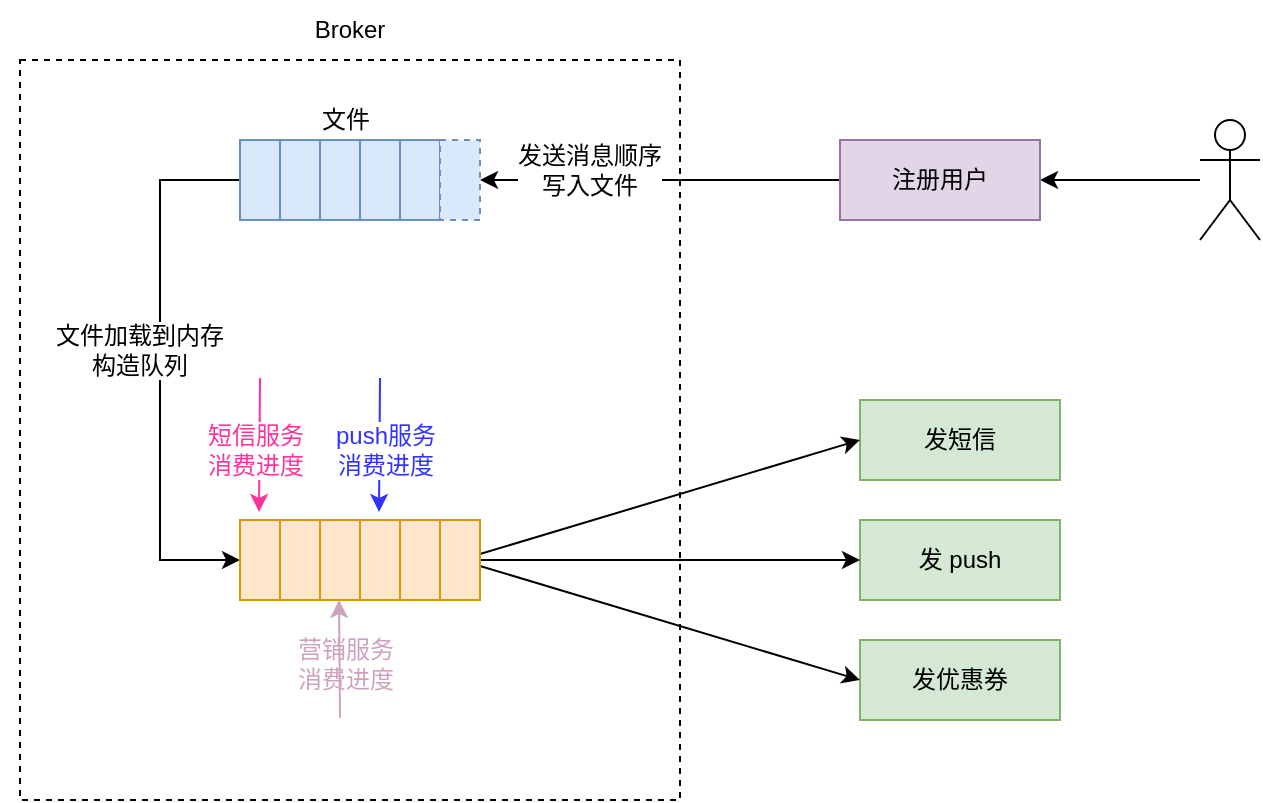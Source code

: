 <mxfile version="17.4.0" type="github">
  <diagram id="8jWHqD3x7RygeazGoGZq" name="Page-1">
    <mxGraphModel dx="1833" dy="988" grid="1" gridSize="10" guides="1" tooltips="1" connect="1" arrows="1" fold="1" page="1" pageScale="1" pageWidth="1169" pageHeight="1654" math="0" shadow="0">
      <root>
        <mxCell id="0" />
        <mxCell id="1" parent="0" />
        <mxCell id="ZXUQTXngMua6hEGJQAiq-108" value="" style="rounded=0;whiteSpace=wrap;html=1;labelBackgroundColor=default;dashed=1;fillColor=none;" vertex="1" parent="1">
          <mxGeometry x="150" y="400" width="330" height="370" as="geometry" />
        </mxCell>
        <mxCell id="ZXUQTXngMua6hEGJQAiq-2" value="发短信" style="rounded=0;whiteSpace=wrap;html=1;fillColor=#d5e8d4;strokeColor=#82b366;" vertex="1" parent="1">
          <mxGeometry x="570" y="570" width="100" height="40" as="geometry" />
        </mxCell>
        <mxCell id="ZXUQTXngMua6hEGJQAiq-3" value="发 push" style="rounded=0;whiteSpace=wrap;html=1;fillColor=#d5e8d4;strokeColor=#82b366;" vertex="1" parent="1">
          <mxGeometry x="570" y="630" width="100" height="40" as="geometry" />
        </mxCell>
        <mxCell id="ZXUQTXngMua6hEGJQAiq-4" value="发优惠券" style="rounded=0;whiteSpace=wrap;html=1;fillColor=#d5e8d4;strokeColor=#82b366;" vertex="1" parent="1">
          <mxGeometry x="570" y="690" width="100" height="40" as="geometry" />
        </mxCell>
        <mxCell id="ZXUQTXngMua6hEGJQAiq-107" style="edgeStyle=orthogonalEdgeStyle;rounded=0;jumpStyle=arc;jumpSize=13;orthogonalLoop=1;jettySize=auto;html=1;entryX=1;entryY=0.5;entryDx=0;entryDy=0;fontColor=#000000;strokeColor=#000000;" edge="1" parent="1" source="ZXUQTXngMua6hEGJQAiq-12" target="ZXUQTXngMua6hEGJQAiq-17">
          <mxGeometry relative="1" as="geometry" />
        </mxCell>
        <mxCell id="ZXUQTXngMua6hEGJQAiq-12" value="" style="shape=umlActor;verticalLabelPosition=bottom;verticalAlign=top;html=1;outlineConnect=0;" vertex="1" parent="1">
          <mxGeometry x="740" y="430" width="30" height="60" as="geometry" />
        </mxCell>
        <mxCell id="ZXUQTXngMua6hEGJQAiq-104" style="edgeStyle=orthogonalEdgeStyle;rounded=0;jumpStyle=arc;jumpSize=13;orthogonalLoop=1;jettySize=auto;html=1;entryX=1;entryY=0.5;entryDx=0;entryDy=0;fontColor=#000000;strokeColor=#000000;" edge="1" parent="1" source="ZXUQTXngMua6hEGJQAiq-17" target="ZXUQTXngMua6hEGJQAiq-82">
          <mxGeometry relative="1" as="geometry" />
        </mxCell>
        <mxCell id="ZXUQTXngMua6hEGJQAiq-17" value="注册用户" style="rounded=0;whiteSpace=wrap;html=1;fillColor=#e1d5e7;strokeColor=#9673a6;" vertex="1" parent="1">
          <mxGeometry x="560" y="440" width="100" height="40" as="geometry" />
        </mxCell>
        <mxCell id="ZXUQTXngMua6hEGJQAiq-20" value="" style="rounded=0;whiteSpace=wrap;html=1;fillColor=#ffe6cc;strokeColor=#d79b00;" vertex="1" parent="1">
          <mxGeometry x="280" y="630" width="20" height="40" as="geometry" />
        </mxCell>
        <mxCell id="ZXUQTXngMua6hEGJQAiq-21" value="" style="rounded=0;whiteSpace=wrap;html=1;fillColor=#ffe6cc;strokeColor=#d79b00;" vertex="1" parent="1">
          <mxGeometry x="300" y="630" width="20" height="40" as="geometry" />
        </mxCell>
        <mxCell id="ZXUQTXngMua6hEGJQAiq-22" value="" style="rounded=0;whiteSpace=wrap;html=1;fillColor=#ffe6cc;strokeColor=#d79b00;" vertex="1" parent="1">
          <mxGeometry x="320" y="630" width="20" height="40" as="geometry" />
        </mxCell>
        <mxCell id="ZXUQTXngMua6hEGJQAiq-23" value="" style="rounded=0;whiteSpace=wrap;html=1;fillColor=#ffe6cc;strokeColor=#d79b00;" vertex="1" parent="1">
          <mxGeometry x="340" y="630" width="20" height="40" as="geometry" />
        </mxCell>
        <mxCell id="ZXUQTXngMua6hEGJQAiq-118" style="rounded=0;jumpStyle=arc;jumpSize=13;orthogonalLoop=1;jettySize=auto;html=1;entryX=0;entryY=0.5;entryDx=0;entryDy=0;fontColor=#000000;strokeColor=#000000;" edge="1" parent="1" source="ZXUQTXngMua6hEGJQAiq-24" target="ZXUQTXngMua6hEGJQAiq-2">
          <mxGeometry relative="1" as="geometry" />
        </mxCell>
        <mxCell id="ZXUQTXngMua6hEGJQAiq-119" style="edgeStyle=none;rounded=0;jumpStyle=arc;jumpSize=13;orthogonalLoop=1;jettySize=auto;html=1;entryX=0;entryY=0.5;entryDx=0;entryDy=0;fontColor=#000000;strokeColor=#000000;" edge="1" parent="1" source="ZXUQTXngMua6hEGJQAiq-24" target="ZXUQTXngMua6hEGJQAiq-3">
          <mxGeometry relative="1" as="geometry" />
        </mxCell>
        <mxCell id="ZXUQTXngMua6hEGJQAiq-120" style="edgeStyle=none;rounded=0;jumpStyle=arc;jumpSize=13;orthogonalLoop=1;jettySize=auto;html=1;entryX=0;entryY=0.5;entryDx=0;entryDy=0;fontColor=#000000;strokeColor=#000000;" edge="1" parent="1" source="ZXUQTXngMua6hEGJQAiq-24" target="ZXUQTXngMua6hEGJQAiq-4">
          <mxGeometry relative="1" as="geometry" />
        </mxCell>
        <mxCell id="ZXUQTXngMua6hEGJQAiq-24" value="" style="rounded=0;whiteSpace=wrap;html=1;fillColor=#ffe6cc;strokeColor=#d79b00;" vertex="1" parent="1">
          <mxGeometry x="360" y="630" width="20" height="40" as="geometry" />
        </mxCell>
        <mxCell id="ZXUQTXngMua6hEGJQAiq-83" value="发送消息顺序&lt;br&gt;写入文件" style="text;html=1;strokeColor=none;fillColor=none;align=center;verticalAlign=middle;whiteSpace=wrap;rounded=0;dashed=1;labelBackgroundColor=default;" vertex="1" parent="1">
          <mxGeometry x="370" y="440" width="130" height="30" as="geometry" />
        </mxCell>
        <mxCell id="ZXUQTXngMua6hEGJQAiq-89" value="" style="group" vertex="1" connectable="0" parent="1">
          <mxGeometry x="280" y="440" width="100" height="40" as="geometry" />
        </mxCell>
        <mxCell id="ZXUQTXngMua6hEGJQAiq-78" value="" style="rounded=0;whiteSpace=wrap;html=1;fillColor=#dae8fc;strokeColor=#6c8ebf;" vertex="1" parent="ZXUQTXngMua6hEGJQAiq-89">
          <mxGeometry width="20" height="40" as="geometry" />
        </mxCell>
        <mxCell id="ZXUQTXngMua6hEGJQAiq-79" value="" style="rounded=0;whiteSpace=wrap;html=1;fillColor=#dae8fc;strokeColor=#6c8ebf;" vertex="1" parent="ZXUQTXngMua6hEGJQAiq-89">
          <mxGeometry x="20" width="20" height="40" as="geometry" />
        </mxCell>
        <mxCell id="ZXUQTXngMua6hEGJQAiq-80" value="" style="rounded=0;whiteSpace=wrap;html=1;fillColor=#dae8fc;strokeColor=#6c8ebf;" vertex="1" parent="ZXUQTXngMua6hEGJQAiq-89">
          <mxGeometry x="40" width="20" height="40" as="geometry" />
        </mxCell>
        <mxCell id="ZXUQTXngMua6hEGJQAiq-81" value="" style="rounded=0;whiteSpace=wrap;html=1;fillColor=#dae8fc;strokeColor=#6c8ebf;" vertex="1" parent="ZXUQTXngMua6hEGJQAiq-89">
          <mxGeometry x="60" width="20" height="40" as="geometry" />
        </mxCell>
        <mxCell id="ZXUQTXngMua6hEGJQAiq-82" value="" style="rounded=0;whiteSpace=wrap;html=1;fillColor=#dae8fc;strokeColor=#6c8ebf;dashed=1;" vertex="1" parent="ZXUQTXngMua6hEGJQAiq-89">
          <mxGeometry x="80" width="20" height="40" as="geometry" />
        </mxCell>
        <mxCell id="ZXUQTXngMua6hEGJQAiq-121" style="edgeStyle=orthogonalEdgeStyle;rounded=0;jumpStyle=arc;jumpSize=13;orthogonalLoop=1;jettySize=auto;html=1;entryX=0;entryY=0.5;entryDx=0;entryDy=0;fontColor=#000000;strokeColor=#000000;" edge="1" parent="1" source="ZXUQTXngMua6hEGJQAiq-91" target="ZXUQTXngMua6hEGJQAiq-92">
          <mxGeometry relative="1" as="geometry">
            <Array as="points">
              <mxPoint x="220" y="460" />
              <mxPoint x="220" y="650" />
            </Array>
          </mxGeometry>
        </mxCell>
        <mxCell id="ZXUQTXngMua6hEGJQAiq-91" value="" style="rounded=0;whiteSpace=wrap;html=1;fillColor=#dae8fc;strokeColor=#6c8ebf;" vertex="1" parent="1">
          <mxGeometry x="260" y="440" width="20" height="40" as="geometry" />
        </mxCell>
        <mxCell id="ZXUQTXngMua6hEGJQAiq-92" value="" style="rounded=0;whiteSpace=wrap;html=1;fillColor=#ffe6cc;strokeColor=#d79b00;" vertex="1" parent="1">
          <mxGeometry x="260" y="630" width="20" height="40" as="geometry" />
        </mxCell>
        <mxCell id="ZXUQTXngMua6hEGJQAiq-94" value="" style="endArrow=classic;html=1;rounded=0;jumpStyle=arc;jumpSize=13;strokeColor=#FF3399;" edge="1" parent="1">
          <mxGeometry width="50" height="50" relative="1" as="geometry">
            <mxPoint x="270" y="559" as="sourcePoint" />
            <mxPoint x="269.5" y="626" as="targetPoint" />
          </mxGeometry>
        </mxCell>
        <mxCell id="ZXUQTXngMua6hEGJQAiq-98" value="" style="endArrow=classic;html=1;rounded=0;jumpStyle=arc;jumpSize=13;strokeColor=#3333FF;fontColor=#3333FF;" edge="1" parent="1">
          <mxGeometry width="50" height="50" relative="1" as="geometry">
            <mxPoint x="330" y="559" as="sourcePoint" />
            <mxPoint x="329.5" y="626" as="targetPoint" />
          </mxGeometry>
        </mxCell>
        <mxCell id="ZXUQTXngMua6hEGJQAiq-97" value="push服务消费进度" style="text;html=1;strokeColor=none;fillColor=none;align=center;verticalAlign=middle;whiteSpace=wrap;rounded=0;dashed=1;labelBackgroundColor=default;fontColor=#3333FF;" vertex="1" parent="1">
          <mxGeometry x="303" y="580" width="60" height="30" as="geometry" />
        </mxCell>
        <mxCell id="ZXUQTXngMua6hEGJQAiq-95" value="短信服务消费进度" style="text;html=1;strokeColor=none;fillColor=none;align=center;verticalAlign=middle;whiteSpace=wrap;rounded=0;dashed=1;labelBackgroundColor=default;fontColor=#FF3399;" vertex="1" parent="1">
          <mxGeometry x="238" y="580" width="60" height="30" as="geometry" />
        </mxCell>
        <mxCell id="ZXUQTXngMua6hEGJQAiq-99" value="营销服务消费进度" style="text;html=1;strokeColor=none;fillColor=none;align=center;verticalAlign=middle;whiteSpace=wrap;rounded=0;dashed=1;labelBackgroundColor=default;fontColor=#CDA2BE;" vertex="1" parent="1">
          <mxGeometry x="283" y="687" width="60" height="30" as="geometry" />
        </mxCell>
        <mxCell id="ZXUQTXngMua6hEGJQAiq-100" value="" style="endArrow=classic;html=1;rounded=0;jumpStyle=arc;jumpSize=13;strokeColor=#CDA2BE;fontColor=#3333FF;" edge="1" parent="1">
          <mxGeometry width="50" height="50" relative="1" as="geometry">
            <mxPoint x="310" y="729" as="sourcePoint" />
            <mxPoint x="309.5" y="670" as="targetPoint" />
          </mxGeometry>
        </mxCell>
        <mxCell id="ZXUQTXngMua6hEGJQAiq-102" value="文件" style="text;html=1;strokeColor=none;fillColor=none;align=center;verticalAlign=middle;whiteSpace=wrap;rounded=0;dashed=1;labelBackgroundColor=default;fontColor=#000000;" vertex="1" parent="1">
          <mxGeometry x="283" y="420" width="60" height="20" as="geometry" />
        </mxCell>
        <mxCell id="ZXUQTXngMua6hEGJQAiq-110" value="Broker" style="text;html=1;strokeColor=none;fillColor=none;align=center;verticalAlign=middle;whiteSpace=wrap;rounded=0;labelBackgroundColor=default;fontColor=#000000;" vertex="1" parent="1">
          <mxGeometry x="285" y="370" width="60" height="30" as="geometry" />
        </mxCell>
        <mxCell id="ZXUQTXngMua6hEGJQAiq-103" value="文件加载到内存&lt;br&gt;构造队列" style="text;html=1;strokeColor=none;fillColor=none;align=center;verticalAlign=middle;whiteSpace=wrap;rounded=0;dashed=1;labelBackgroundColor=default;fontColor=#000000;" vertex="1" parent="1">
          <mxGeometry x="140" y="530" width="140" height="30" as="geometry" />
        </mxCell>
      </root>
    </mxGraphModel>
  </diagram>
</mxfile>
